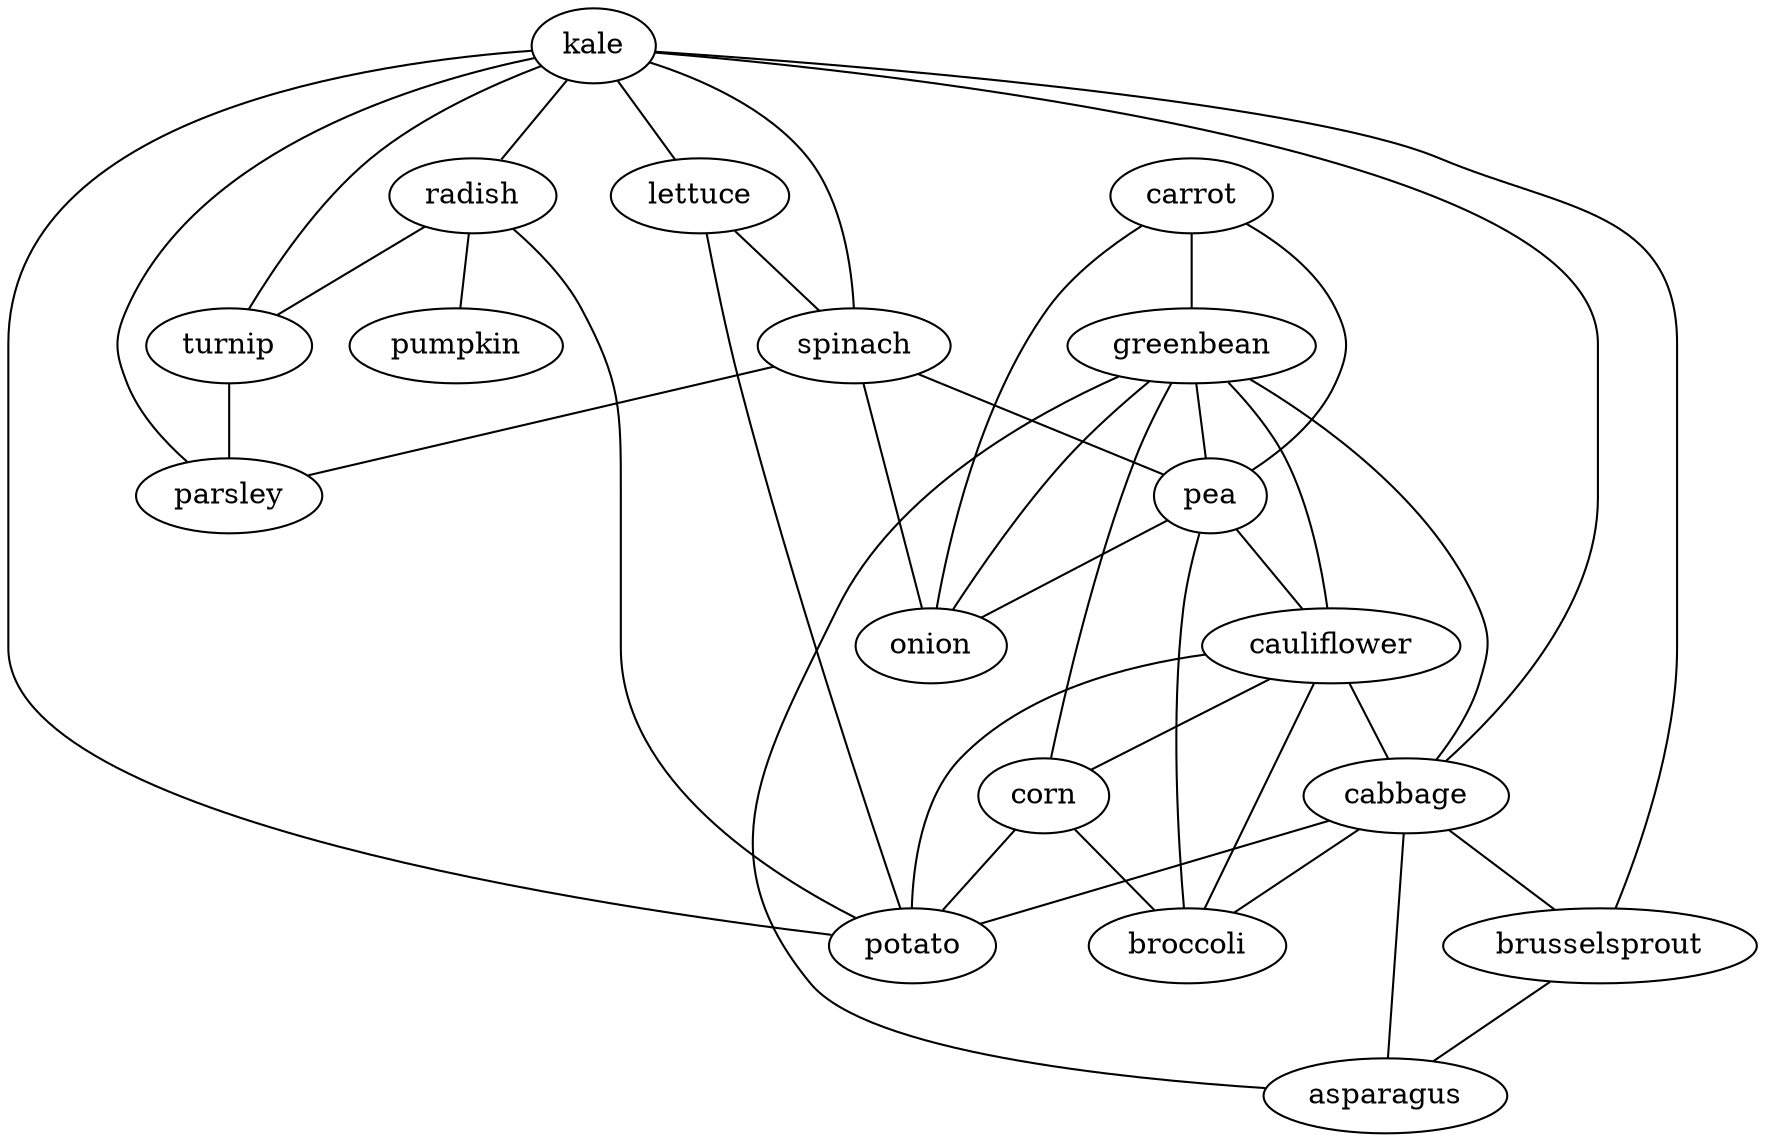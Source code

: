 strict graph G {
kale;
radish;
carrot;
turnip;
lettuce;
spinach;
parsley;
greenbean;
pea;
pumpkin;
cauliflower;
corn;
cabbage;
broccoli;
brusselsprout;
onion;
potato;
asparagus;
kale -- brusselsprout  [weight=1];
kale -- potato  [weight=1];
kale -- radish  [weight=1];
kale -- spinach  [weight=1];
kale -- parsley  [weight=1];
kale -- lettuce  [weight=1];
kale -- turnip  [weight=1];
kale -- cabbage  [weight=1];
radish -- pumpkin  [weight=1];
radish -- turnip  [weight=1];
radish -- potato  [weight=1];
carrot -- onion  [weight=1];
carrot -- pea  [weight=1];
carrot -- greenbean  [weight=1];
turnip -- parsley  [weight=1];
lettuce -- spinach  [weight=1];
lettuce -- potato  [weight=1];
spinach -- onion  [weight=1];
spinach -- parsley  [weight=1];
spinach -- pea  [weight=1];
greenbean -- cauliflower  [weight=1];
greenbean -- onion  [weight=1];
greenbean -- asparagus  [weight=1];
greenbean -- corn  [weight=1];
greenbean -- cabbage  [weight=1];
greenbean -- pea  [weight=1];
pea -- onion  [weight=1];
pea -- cauliflower  [weight=1];
pea -- broccoli  [weight=1];
cauliflower -- potato  [weight=1];
cauliflower -- corn  [weight=1];
cauliflower -- cabbage  [weight=1];
cauliflower -- broccoli  [weight=1];
corn -- broccoli  [weight=1];
corn -- potato  [weight=1];
cabbage -- brusselsprout  [weight=1];
cabbage -- potato  [weight=1];
cabbage -- asparagus  [weight=1];
cabbage -- broccoli  [weight=1];
brusselsprout -- asparagus  [weight=1];
}
